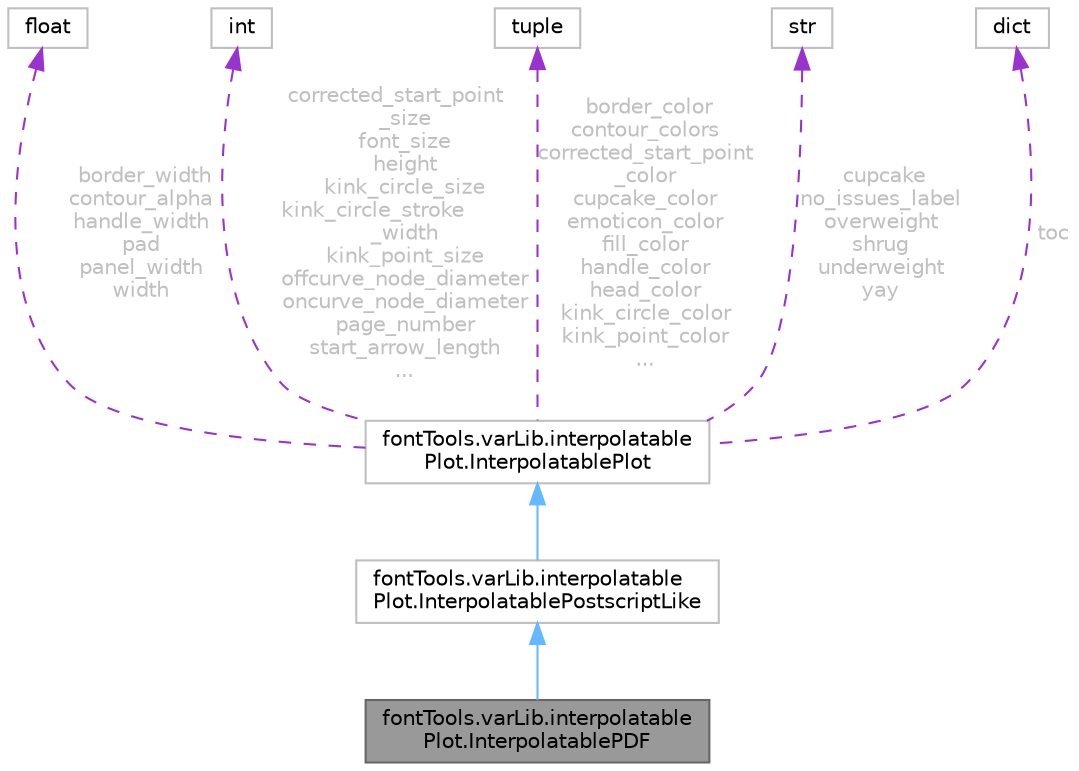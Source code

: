 digraph "fontTools.varLib.interpolatablePlot.InterpolatablePDF"
{
 // LATEX_PDF_SIZE
  bgcolor="transparent";
  edge [fontname=Helvetica,fontsize=10,labelfontname=Helvetica,labelfontsize=10];
  node [fontname=Helvetica,fontsize=10,shape=box,height=0.2,width=0.4];
  Node1 [id="Node000001",label="fontTools.varLib.interpolatable\lPlot.InterpolatablePDF",height=0.2,width=0.4,color="gray40", fillcolor="grey60", style="filled", fontcolor="black",tooltip=" "];
  Node2 -> Node1 [id="edge1_Node000001_Node000002",dir="back",color="steelblue1",style="solid",tooltip=" "];
  Node2 [id="Node000002",label="fontTools.varLib.interpolatable\lPlot.InterpolatablePostscriptLike",height=0.2,width=0.4,color="grey75", fillcolor="white", style="filled",URL="$de/dff/classfontTools_1_1varLib_1_1interpolatablePlot_1_1InterpolatablePostscriptLike.html",tooltip=" "];
  Node3 -> Node2 [id="edge2_Node000002_Node000003",dir="back",color="steelblue1",style="solid",tooltip=" "];
  Node3 [id="Node000003",label="fontTools.varLib.interpolatable\lPlot.InterpolatablePlot",height=0.2,width=0.4,color="grey75", fillcolor="white", style="filled",URL="$dc/d61/classfontTools_1_1varLib_1_1interpolatablePlot_1_1InterpolatablePlot.html",tooltip=" "];
  Node4 -> Node3 [id="edge3_Node000003_Node000004",dir="back",color="darkorchid3",style="dashed",tooltip=" ",label=" border_width\ncontour_alpha\nhandle_width\npad\npanel_width\nwidth",fontcolor="grey" ];
  Node4 [id="Node000004",label="float",height=0.2,width=0.4,color="grey75", fillcolor="white", style="filled",tooltip=" "];
  Node5 -> Node3 [id="edge4_Node000003_Node000005",dir="back",color="darkorchid3",style="dashed",tooltip=" ",label=" corrected_start_point\l_size\nfont_size\nheight\nkink_circle_size\nkink_circle_stroke\l_width\nkink_point_size\noffcurve_node_diameter\noncurve_node_diameter\npage_number\nstart_arrow_length\n...",fontcolor="grey" ];
  Node5 [id="Node000005",label="int",height=0.2,width=0.4,color="grey75", fillcolor="white", style="filled",tooltip=" "];
  Node6 -> Node3 [id="edge5_Node000003_Node000006",dir="back",color="darkorchid3",style="dashed",tooltip=" ",label=" border_color\ncontour_colors\ncorrected_start_point\l_color\ncupcake_color\nemoticon_color\nfill_color\nhandle_color\nhead_color\nkink_circle_color\nkink_point_color\n...",fontcolor="grey" ];
  Node6 [id="Node000006",label="tuple",height=0.2,width=0.4,color="grey75", fillcolor="white", style="filled",tooltip=" "];
  Node7 -> Node3 [id="edge6_Node000003_Node000007",dir="back",color="darkorchid3",style="dashed",tooltip=" ",label=" cupcake\nno_issues_label\noverweight\nshrug\nunderweight\nyay",fontcolor="grey" ];
  Node7 [id="Node000007",label="str",height=0.2,width=0.4,color="grey75", fillcolor="white", style="filled",tooltip=" "];
  Node8 -> Node3 [id="edge7_Node000003_Node000008",dir="back",color="darkorchid3",style="dashed",tooltip=" ",label=" toc",fontcolor="grey" ];
  Node8 [id="Node000008",label="dict",height=0.2,width=0.4,color="grey75", fillcolor="white", style="filled",tooltip=" "];
}
